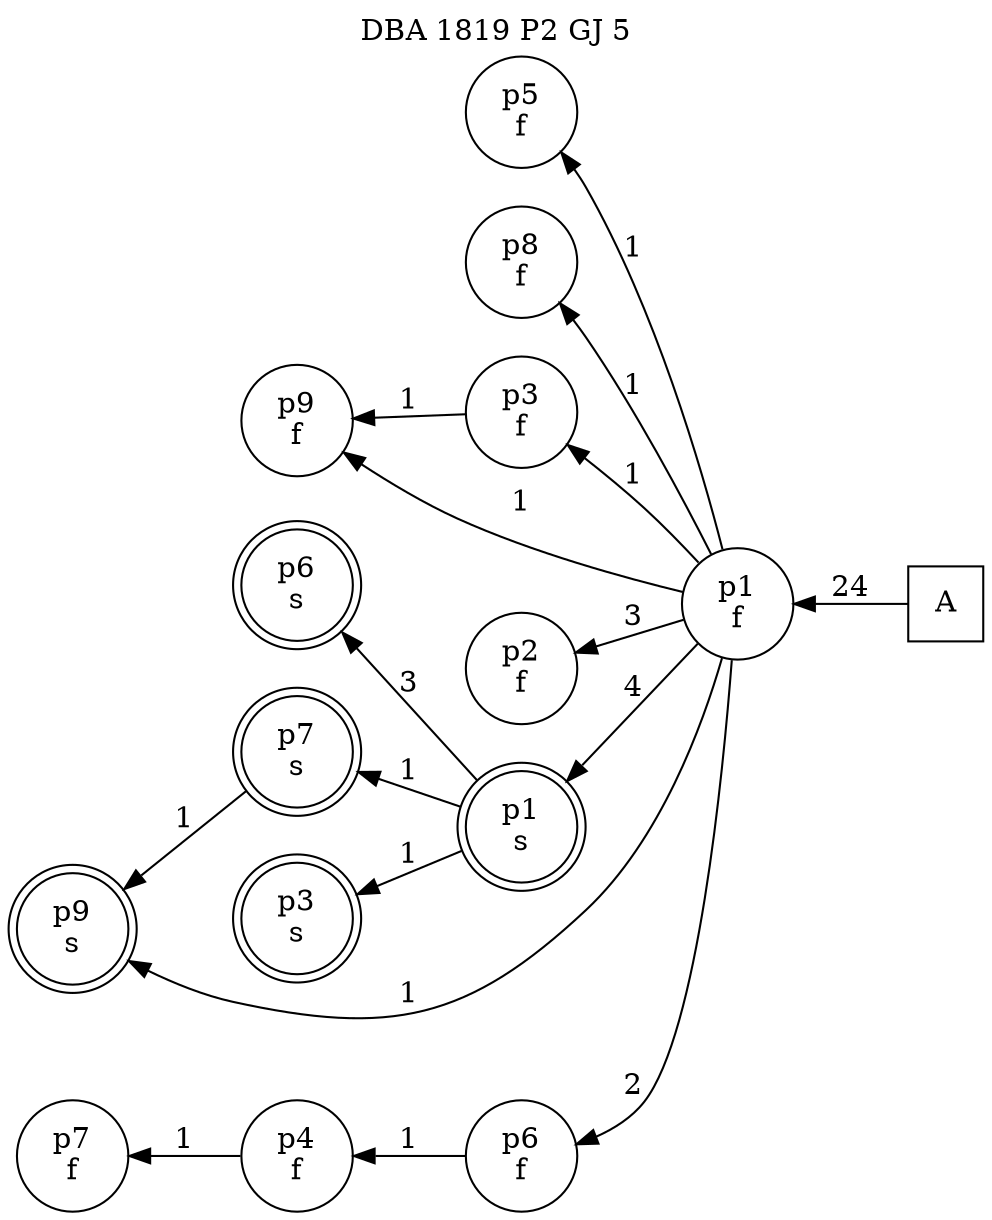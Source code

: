 digraph DBA_1819_P2_GJ_5_GOOD {
labelloc="tl"
label= " DBA 1819 P2 GJ 5 "
rankdir="RL";
graph [ size=" 10 , 10 !"]

"A" [shape="square" label="A"]
"p1_f" [shape="circle" label="p1
f"]
"p5_f" [shape="circle" label="p5
f"]
"p8_f" [shape="circle" label="p8
f"]
"p3_f" [shape="circle" label="p3
f"]
"p9_f" [shape="circle" label="p9
f"]
"p2_f" [shape="circle" label="p2
f"]
"p1_s" [shape="doublecircle" label="p1
s"]
"p6_s" [shape="doublecircle" label="p6
s"]
"p7_s" [shape="doublecircle" label="p7
s"]
"p9_s" [shape="doublecircle" label="p9
s"]
"p6_f" [shape="circle" label="p6
f"]
"p4_f" [shape="circle" label="p4
f"]
"p7_f" [shape="circle" label="p7
f"]
"p3_s" [shape="doublecircle" label="p3
s"]
"A" -> "p1_f" [ label=24]
"p1_f" -> "p5_f" [ label=1]
"p1_f" -> "p8_f" [ label=1]
"p1_f" -> "p3_f" [ label=1]
"p1_f" -> "p9_f" [ label=1]
"p1_f" -> "p2_f" [ label=3]
"p1_f" -> "p1_s" [ label=4]
"p1_f" -> "p9_s" [ label=1]
"p1_f" -> "p6_f" [ label=2]
"p3_f" -> "p9_f" [ label=1]
"p1_s" -> "p6_s" [ label=3]
"p1_s" -> "p7_s" [ label=1]
"p1_s" -> "p3_s" [ label=1]
"p7_s" -> "p9_s" [ label=1]
"p6_f" -> "p4_f" [ label=1]
"p4_f" -> "p7_f" [ label=1]
}
